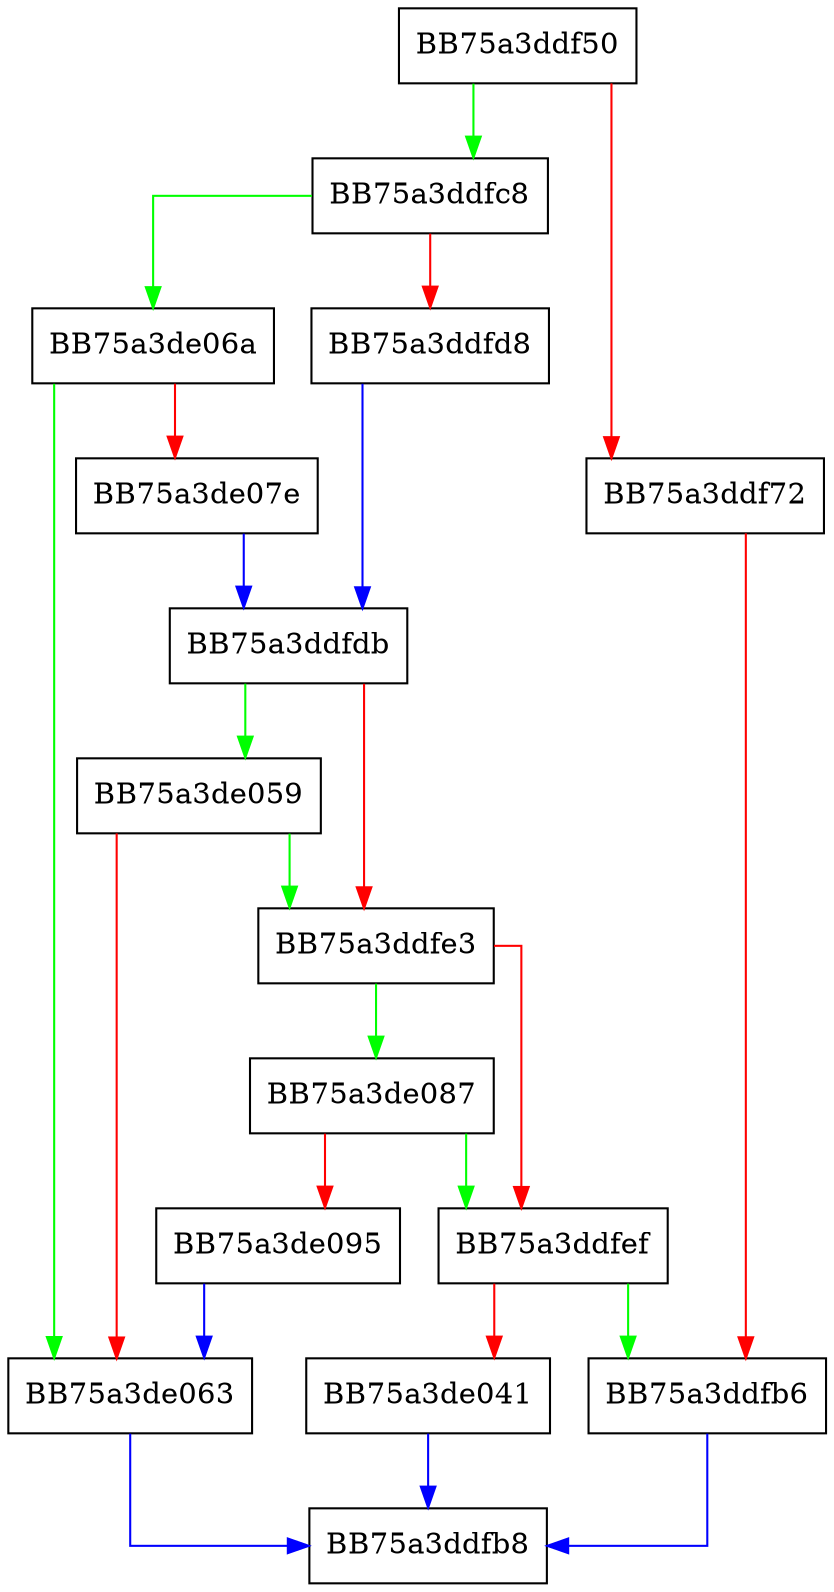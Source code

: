digraph match_match {
  node [shape="box"];
  graph [splines=ortho];
  BB75a3ddf50 -> BB75a3ddfc8 [color="green"];
  BB75a3ddf50 -> BB75a3ddf72 [color="red"];
  BB75a3ddf72 -> BB75a3ddfb6 [color="red"];
  BB75a3ddfb6 -> BB75a3ddfb8 [color="blue"];
  BB75a3ddfc8 -> BB75a3de06a [color="green"];
  BB75a3ddfc8 -> BB75a3ddfd8 [color="red"];
  BB75a3ddfd8 -> BB75a3ddfdb [color="blue"];
  BB75a3ddfdb -> BB75a3de059 [color="green"];
  BB75a3ddfdb -> BB75a3ddfe3 [color="red"];
  BB75a3ddfe3 -> BB75a3de087 [color="green"];
  BB75a3ddfe3 -> BB75a3ddfef [color="red"];
  BB75a3ddfef -> BB75a3ddfb6 [color="green"];
  BB75a3ddfef -> BB75a3de041 [color="red"];
  BB75a3de041 -> BB75a3ddfb8 [color="blue"];
  BB75a3de059 -> BB75a3ddfe3 [color="green"];
  BB75a3de059 -> BB75a3de063 [color="red"];
  BB75a3de063 -> BB75a3ddfb8 [color="blue"];
  BB75a3de06a -> BB75a3de063 [color="green"];
  BB75a3de06a -> BB75a3de07e [color="red"];
  BB75a3de07e -> BB75a3ddfdb [color="blue"];
  BB75a3de087 -> BB75a3ddfef [color="green"];
  BB75a3de087 -> BB75a3de095 [color="red"];
  BB75a3de095 -> BB75a3de063 [color="blue"];
}
